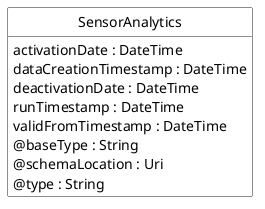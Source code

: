 @startuml
hide circle
hide methods
hide stereotype
show <<Enumeration>> stereotype
skinparam class {
   BackgroundColor<<Enumeration>> #E6F5F7
   BackgroundColor<<Ref>> #FFFFE0
   BackgroundColor<<Pivot>> #FFFFFFF
   BackgroundColor<<SimpleType>> #E2F0DA
   BackgroundColor #FCF2E3
}

class SensorAnalytics <<Pivot>> {
    activationDate : DateTime
    dataCreationTimestamp : DateTime
    deactivationDate : DateTime
    runTimestamp : DateTime
    validFromTimestamp : DateTime
    @baseType : String
    @schemaLocation : Uri
    @type : String
}


@enduml